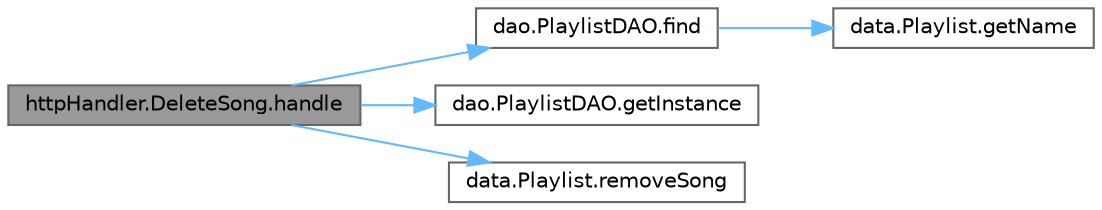 digraph "httpHandler.DeleteSong.handle"
{
 // LATEX_PDF_SIZE
  bgcolor="transparent";
  edge [fontname=Helvetica,fontsize=10,labelfontname=Helvetica,labelfontsize=10];
  node [fontname=Helvetica,fontsize=10,shape=box,height=0.2,width=0.4];
  rankdir="LR";
  Node1 [label="httpHandler.DeleteSong.handle",height=0.2,width=0.4,color="gray40", fillcolor="grey60", style="filled", fontcolor="black",tooltip=" "];
  Node1 -> Node2 [color="steelblue1",style="solid"];
  Node2 [label="dao.PlaylistDAO.find",height=0.2,width=0.4,color="grey40", fillcolor="white", style="filled",URL="$classdao_1_1_playlist_d_a_o.html#a25977c7d248359ad5ae5a6cacb4bf695",tooltip=" "];
  Node2 -> Node3 [color="steelblue1",style="solid"];
  Node3 [label="data.Playlist.getName",height=0.2,width=0.4,color="grey40", fillcolor="white", style="filled",URL="$classdata_1_1_playlist.html#a29844080fe012034f091b98138ea6765",tooltip=" "];
  Node1 -> Node4 [color="steelblue1",style="solid"];
  Node4 [label="dao.PlaylistDAO.getInstance",height=0.2,width=0.4,color="grey40", fillcolor="white", style="filled",URL="$classdao_1_1_playlist_d_a_o.html#aac30065db2512efa8a058b35d342c65c",tooltip=" "];
  Node1 -> Node5 [color="steelblue1",style="solid"];
  Node5 [label="data.Playlist.removeSong",height=0.2,width=0.4,color="grey40", fillcolor="white", style="filled",URL="$classdata_1_1_playlist.html#ac66ba6f6c39ef56d0253afe641b90c44",tooltip=" "];
}

